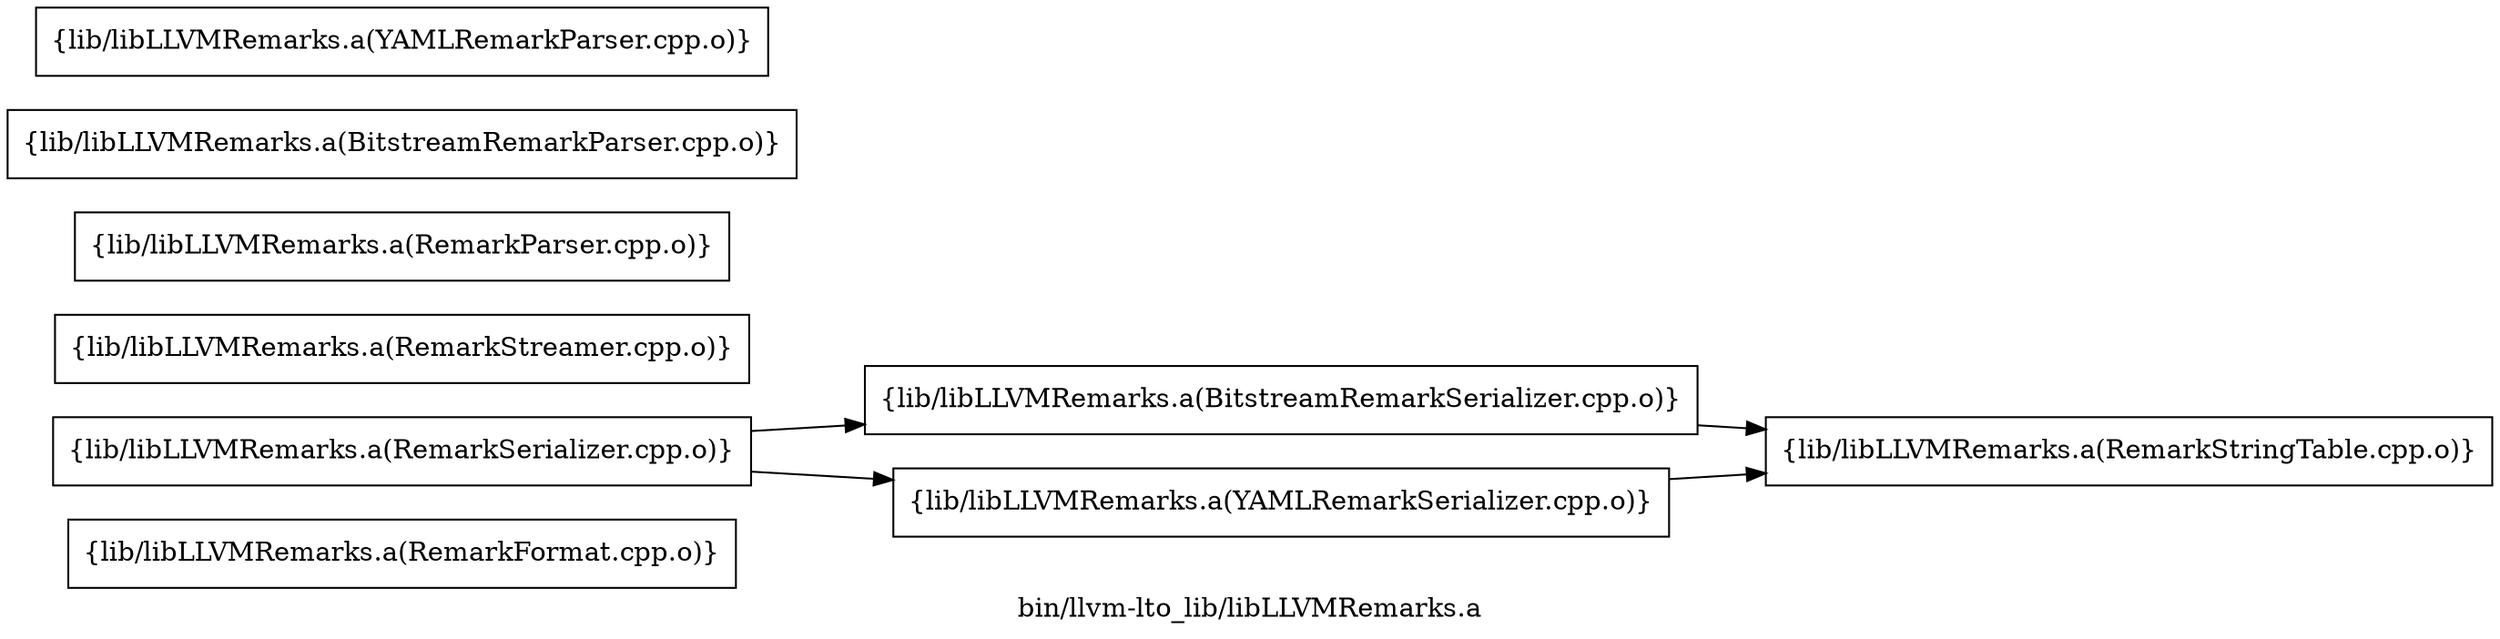 digraph "bin/llvm-lto_lib/libLLVMRemarks.a" {
	label="bin/llvm-lto_lib/libLLVMRemarks.a";
	rankdir=LR;

	Node0x55b14d5b0d68 [shape=record,shape=box,group=0,label="{lib/libLLVMRemarks.a(RemarkFormat.cpp.o)}"];
	Node0x55b14d5b0638 [shape=record,shape=box,group=0,label="{lib/libLLVMRemarks.a(RemarkSerializer.cpp.o)}"];
	Node0x55b14d5b0638 -> Node0x55b14d5cfad8;
	Node0x55b14d5b0638 -> Node0x55b14d5d7378;
	Node0x55b14d5d02a8 [shape=record,shape=box,group=0,label="{lib/libLLVMRemarks.a(RemarkStreamer.cpp.o)}"];
	Node0x55b14d5cfad8 [shape=record,shape=box,group=0,label="{lib/libLLVMRemarks.a(BitstreamRemarkSerializer.cpp.o)}"];
	Node0x55b14d5cfad8 -> Node0x55b14d5d70f8;
	Node0x55b14d5d7378 [shape=record,shape=box,group=0,label="{lib/libLLVMRemarks.a(YAMLRemarkSerializer.cpp.o)}"];
	Node0x55b14d5d7378 -> Node0x55b14d5d70f8;
	Node0x55b14d5d70f8 [shape=record,shape=box,group=0,label="{lib/libLLVMRemarks.a(RemarkStringTable.cpp.o)}"];
	Node0x55b14d5d5de8 [shape=record,shape=box,group=0,label="{lib/libLLVMRemarks.a(RemarkParser.cpp.o)}"];
	Node0x55b14d5d7f08 [shape=record,shape=box,group=0,label="{lib/libLLVMRemarks.a(BitstreamRemarkParser.cpp.o)}"];
	Node0x55b14d5d84f8 [shape=record,shape=box,group=0,label="{lib/libLLVMRemarks.a(YAMLRemarkParser.cpp.o)}"];
}
